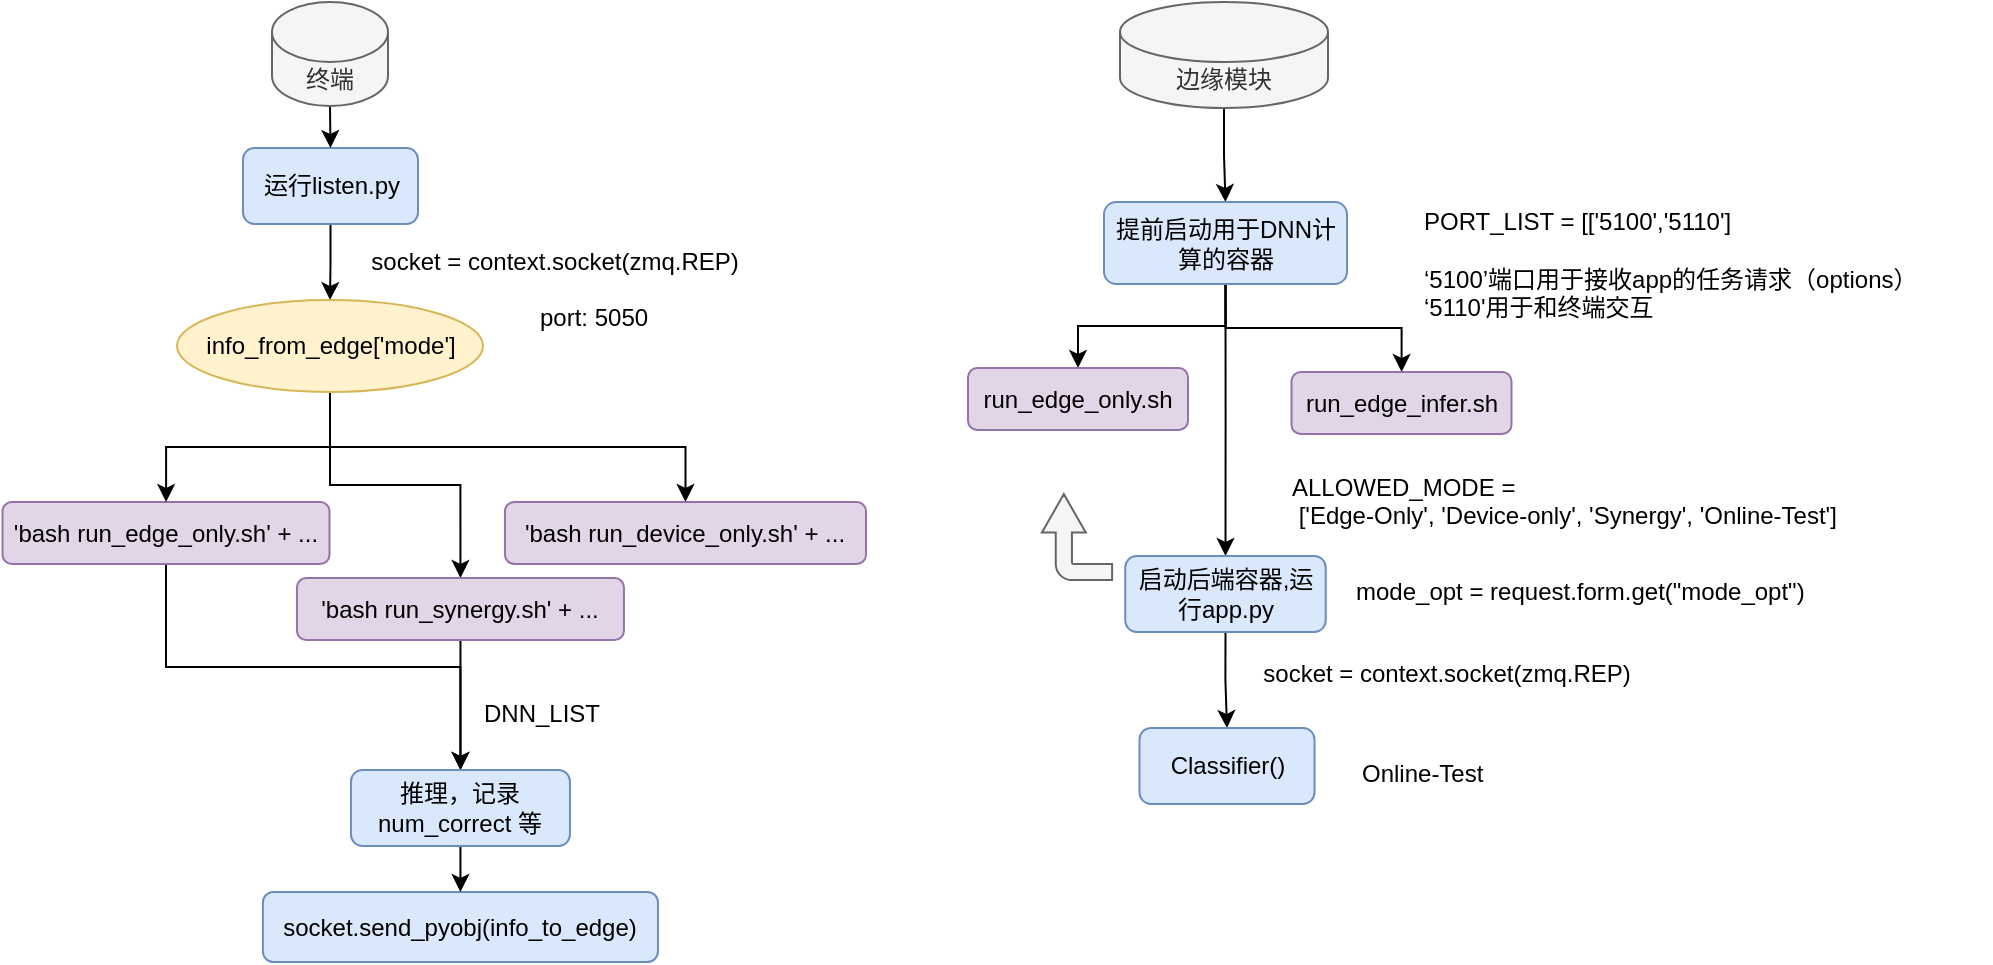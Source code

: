 <mxfile version="20.3.2" type="github">
  <diagram id="JKJWpMdvQNC9LhGvfFmc" name="第 1 页">
    <mxGraphModel dx="1185" dy="-1711" grid="1" gridSize="10" guides="1" tooltips="1" connect="1" arrows="1" fold="1" page="1" pageScale="1" pageWidth="827" pageHeight="1169" math="0" shadow="0">
      <root>
        <mxCell id="0" />
        <mxCell id="1" parent="0" />
        <mxCell id="AHmBcfAO9iQUcCrBusLg-1" value="" style="edgeStyle=orthogonalEdgeStyle;rounded=0;orthogonalLoop=1;jettySize=auto;html=1;" edge="1" parent="1" source="AHmBcfAO9iQUcCrBusLg-2" target="AHmBcfAO9iQUcCrBusLg-12">
          <mxGeometry relative="1" as="geometry" />
        </mxCell>
        <mxCell id="AHmBcfAO9iQUcCrBusLg-2" value="运行listen.py" style="rounded=1;whiteSpace=wrap;html=1;fillColor=#dae8fc;strokeColor=#6c8ebf;" vertex="1" parent="1">
          <mxGeometry x="172.5" y="2578" width="87.5" height="38" as="geometry" />
        </mxCell>
        <mxCell id="AHmBcfAO9iQUcCrBusLg-3" style="edgeStyle=orthogonalEdgeStyle;rounded=0;orthogonalLoop=1;jettySize=auto;html=1;exitX=0.5;exitY=1;exitDx=0;exitDy=0;exitPerimeter=0;entryX=0.5;entryY=0;entryDx=0;entryDy=0;" edge="1" parent="1" source="AHmBcfAO9iQUcCrBusLg-4" target="AHmBcfAO9iQUcCrBusLg-2">
          <mxGeometry relative="1" as="geometry" />
        </mxCell>
        <mxCell id="AHmBcfAO9iQUcCrBusLg-4" value="终端" style="shape=cylinder3;whiteSpace=wrap;html=1;boundedLbl=1;backgroundOutline=1;size=15;fillColor=#f5f5f5;strokeColor=#666666;fontColor=#333333;" vertex="1" parent="1">
          <mxGeometry x="187" y="2505" width="58" height="52" as="geometry" />
        </mxCell>
        <mxCell id="AHmBcfAO9iQUcCrBusLg-5" style="edgeStyle=orthogonalEdgeStyle;rounded=0;orthogonalLoop=1;jettySize=auto;html=1;exitX=0.5;exitY=1;exitDx=0;exitDy=0;exitPerimeter=0;" edge="1" parent="1" source="AHmBcfAO9iQUcCrBusLg-6" target="AHmBcfAO9iQUcCrBusLg-25">
          <mxGeometry relative="1" as="geometry" />
        </mxCell>
        <mxCell id="AHmBcfAO9iQUcCrBusLg-6" value="边缘模块" style="shape=cylinder3;whiteSpace=wrap;html=1;boundedLbl=1;backgroundOutline=1;size=15;fillColor=#f5f5f5;strokeColor=#666666;fontColor=#333333;" vertex="1" parent="1">
          <mxGeometry x="611" y="2505" width="104" height="53" as="geometry" />
        </mxCell>
        <mxCell id="AHmBcfAO9iQUcCrBusLg-7" style="edgeStyle=orthogonalEdgeStyle;rounded=0;orthogonalLoop=1;jettySize=auto;html=1;exitX=0.5;exitY=1;exitDx=0;exitDy=0;entryX=0.5;entryY=0;entryDx=0;entryDy=0;" edge="1" parent="1" source="AHmBcfAO9iQUcCrBusLg-8" target="AHmBcfAO9iQUcCrBusLg-21">
          <mxGeometry relative="1" as="geometry" />
        </mxCell>
        <mxCell id="AHmBcfAO9iQUcCrBusLg-8" value="&#39;bash run_edge_only.sh&#39; + ..." style="rounded=1;whiteSpace=wrap;html=1;fillColor=#e1d5e7;strokeColor=#9673a6;" vertex="1" parent="1">
          <mxGeometry x="52.25" y="2755" width="163.5" height="31" as="geometry" />
        </mxCell>
        <mxCell id="AHmBcfAO9iQUcCrBusLg-9" style="edgeStyle=orthogonalEdgeStyle;rounded=0;orthogonalLoop=1;jettySize=auto;html=1;exitX=0.5;exitY=1;exitDx=0;exitDy=0;" edge="1" parent="1" source="AHmBcfAO9iQUcCrBusLg-12" target="AHmBcfAO9iQUcCrBusLg-8">
          <mxGeometry relative="1" as="geometry" />
        </mxCell>
        <mxCell id="AHmBcfAO9iQUcCrBusLg-10" style="edgeStyle=orthogonalEdgeStyle;rounded=0;orthogonalLoop=1;jettySize=auto;html=1;exitX=0.5;exitY=1;exitDx=0;exitDy=0;entryX=0.5;entryY=0;entryDx=0;entryDy=0;" edge="1" parent="1" source="AHmBcfAO9iQUcCrBusLg-12" target="AHmBcfAO9iQUcCrBusLg-16">
          <mxGeometry relative="1" as="geometry" />
        </mxCell>
        <mxCell id="AHmBcfAO9iQUcCrBusLg-11" style="edgeStyle=orthogonalEdgeStyle;rounded=0;orthogonalLoop=1;jettySize=auto;html=1;exitX=0.5;exitY=1;exitDx=0;exitDy=0;" edge="1" parent="1" source="AHmBcfAO9iQUcCrBusLg-12" target="AHmBcfAO9iQUcCrBusLg-17">
          <mxGeometry relative="1" as="geometry" />
        </mxCell>
        <mxCell id="AHmBcfAO9iQUcCrBusLg-12" value="info_from_edge[&#39;mode&#39;]" style="ellipse;whiteSpace=wrap;html=1;fillColor=#fff2cc;strokeColor=#d6b656;" vertex="1" parent="1">
          <mxGeometry x="139.5" y="2654" width="153" height="46" as="geometry" />
        </mxCell>
        <mxCell id="AHmBcfAO9iQUcCrBusLg-13" value="socket = context.socket(zmq.REP)" style="text;html=1;align=center;verticalAlign=middle;resizable=0;points=[];autosize=1;strokeColor=none;fillColor=none;" vertex="1" parent="1">
          <mxGeometry x="231" y="2626" width="194" height="18" as="geometry" />
        </mxCell>
        <mxCell id="AHmBcfAO9iQUcCrBusLg-14" value="socket.send_pyobj(info_to_edge)" style="rounded=1;whiteSpace=wrap;html=1;fillColor=#dae8fc;strokeColor=#6c8ebf;" vertex="1" parent="1">
          <mxGeometry x="182.46" y="2950" width="197.52" height="35" as="geometry" />
        </mxCell>
        <mxCell id="AHmBcfAO9iQUcCrBusLg-15" style="edgeStyle=orthogonalEdgeStyle;rounded=0;orthogonalLoop=1;jettySize=auto;html=1;exitX=0.5;exitY=1;exitDx=0;exitDy=0;entryX=0.5;entryY=0;entryDx=0;entryDy=0;" edge="1" parent="1" source="AHmBcfAO9iQUcCrBusLg-16" target="AHmBcfAO9iQUcCrBusLg-21">
          <mxGeometry relative="1" as="geometry" />
        </mxCell>
        <mxCell id="AHmBcfAO9iQUcCrBusLg-16" value="&#39;bash run_synergy.sh&#39; + ..." style="rounded=1;whiteSpace=wrap;html=1;fillColor=#e1d5e7;strokeColor=#9673a6;" vertex="1" parent="1">
          <mxGeometry x="199.48" y="2793" width="163.5" height="31" as="geometry" />
        </mxCell>
        <mxCell id="AHmBcfAO9iQUcCrBusLg-17" value="&#39;bash run_device_only.sh&#39; + ..." style="rounded=1;whiteSpace=wrap;html=1;fillColor=#e1d5e7;strokeColor=#9673a6;" vertex="1" parent="1">
          <mxGeometry x="303.48" y="2755" width="180.52" height="31" as="geometry" />
        </mxCell>
        <mxCell id="AHmBcfAO9iQUcCrBusLg-18" value="DNN_LIST" style="text;whiteSpace=wrap;html=1;" vertex="1" parent="1">
          <mxGeometry x="290.98" y="2847" width="78" height="28" as="geometry" />
        </mxCell>
        <mxCell id="AHmBcfAO9iQUcCrBusLg-19" value="port: 5050" style="text;whiteSpace=wrap;html=1;" vertex="1" parent="1">
          <mxGeometry x="319" y="2649" width="78" height="28" as="geometry" />
        </mxCell>
        <mxCell id="AHmBcfAO9iQUcCrBusLg-20" style="edgeStyle=orthogonalEdgeStyle;rounded=0;orthogonalLoop=1;jettySize=auto;html=1;exitX=0.5;exitY=1;exitDx=0;exitDy=0;entryX=0.5;entryY=0;entryDx=0;entryDy=0;" edge="1" parent="1" source="AHmBcfAO9iQUcCrBusLg-21" target="AHmBcfAO9iQUcCrBusLg-14">
          <mxGeometry relative="1" as="geometry" />
        </mxCell>
        <mxCell id="AHmBcfAO9iQUcCrBusLg-21" value="推理，记录num_correct 等" style="rounded=1;whiteSpace=wrap;html=1;fillColor=#dae8fc;strokeColor=#6c8ebf;" vertex="1" parent="1">
          <mxGeometry x="226.48" y="2889" width="109.5" height="38" as="geometry" />
        </mxCell>
        <mxCell id="AHmBcfAO9iQUcCrBusLg-22" style="edgeStyle=orthogonalEdgeStyle;rounded=0;orthogonalLoop=1;jettySize=auto;html=1;exitX=0.5;exitY=1;exitDx=0;exitDy=0;entryX=0.5;entryY=0;entryDx=0;entryDy=0;" edge="1" parent="1" source="AHmBcfAO9iQUcCrBusLg-25" target="AHmBcfAO9iQUcCrBusLg-27">
          <mxGeometry relative="1" as="geometry" />
        </mxCell>
        <mxCell id="AHmBcfAO9iQUcCrBusLg-23" style="edgeStyle=orthogonalEdgeStyle;rounded=0;orthogonalLoop=1;jettySize=auto;html=1;exitX=0.5;exitY=1;exitDx=0;exitDy=0;" edge="1" parent="1" source="AHmBcfAO9iQUcCrBusLg-25" target="AHmBcfAO9iQUcCrBusLg-28">
          <mxGeometry relative="1" as="geometry" />
        </mxCell>
        <mxCell id="AHmBcfAO9iQUcCrBusLg-24" style="edgeStyle=orthogonalEdgeStyle;rounded=0;orthogonalLoop=1;jettySize=auto;html=1;exitX=0.5;exitY=1;exitDx=0;exitDy=0;" edge="1" parent="1" source="AHmBcfAO9iQUcCrBusLg-25" target="AHmBcfAO9iQUcCrBusLg-30">
          <mxGeometry relative="1" as="geometry" />
        </mxCell>
        <mxCell id="AHmBcfAO9iQUcCrBusLg-25" value="提前启动用于DNN计算的容器" style="rounded=1;whiteSpace=wrap;html=1;fillColor=#dae8fc;strokeColor=#6c8ebf;" vertex="1" parent="1">
          <mxGeometry x="603" y="2605" width="121.5" height="41" as="geometry" />
        </mxCell>
        <mxCell id="AHmBcfAO9iQUcCrBusLg-26" value="&lt;div&gt;PORT_LIST = [[&#39;5100&#39;,&#39;5110&#39;]&lt;/div&gt;&lt;div&gt;&lt;br&gt;&lt;/div&gt;&lt;div&gt;‘5100’端口用于接收app的任务请求（options）&lt;/div&gt;&lt;div&gt;‘5110&#39;用于和终端交互&lt;/div&gt;" style="text;whiteSpace=wrap;html=1;" vertex="1" parent="1">
          <mxGeometry x="761" y="2601" width="285.25" height="58" as="geometry" />
        </mxCell>
        <mxCell id="AHmBcfAO9iQUcCrBusLg-27" value="run_edge_only.sh" style="rounded=1;whiteSpace=wrap;html=1;fillColor=#e1d5e7;strokeColor=#9673a6;" vertex="1" parent="1">
          <mxGeometry x="535" y="2688" width="110" height="31" as="geometry" />
        </mxCell>
        <mxCell id="AHmBcfAO9iQUcCrBusLg-28" value="run_edge_infer.sh" style="rounded=1;whiteSpace=wrap;html=1;fillColor=#e1d5e7;strokeColor=#9673a6;" vertex="1" parent="1">
          <mxGeometry x="696.75" y="2690" width="110" height="31" as="geometry" />
        </mxCell>
        <mxCell id="AHmBcfAO9iQUcCrBusLg-29" style="edgeStyle=orthogonalEdgeStyle;rounded=0;orthogonalLoop=1;jettySize=auto;html=1;exitX=0.5;exitY=1;exitDx=0;exitDy=0;entryX=0.5;entryY=0;entryDx=0;entryDy=0;" edge="1" parent="1" source="AHmBcfAO9iQUcCrBusLg-30" target="AHmBcfAO9iQUcCrBusLg-34">
          <mxGeometry relative="1" as="geometry" />
        </mxCell>
        <mxCell id="AHmBcfAO9iQUcCrBusLg-30" value="启动后端容器,运行app.py" style="rounded=1;whiteSpace=wrap;html=1;fillColor=#dae8fc;strokeColor=#6c8ebf;" vertex="1" parent="1">
          <mxGeometry x="613.62" y="2782" width="100.25" height="38" as="geometry" />
        </mxCell>
        <mxCell id="AHmBcfAO9iQUcCrBusLg-31" value="Online-Test" style="text;whiteSpace=wrap;html=1;" vertex="1" parent="1">
          <mxGeometry x="729.5" y="2877" width="74" height="27" as="geometry" />
        </mxCell>
        <mxCell id="AHmBcfAO9iQUcCrBusLg-32" value="&lt;div&gt;ALLOWED_MODE =&lt;/div&gt;&lt;div&gt;&amp;nbsp;[&#39;Edge-Only&#39;, &#39;Device-only&#39;, &#39;Synergy&#39;, &#39;Online-Test&#39;]&lt;/div&gt;" style="text;whiteSpace=wrap;html=1;" vertex="1" parent="1">
          <mxGeometry x="695" y="2734" width="295.5" height="52" as="geometry" />
        </mxCell>
        <mxCell id="AHmBcfAO9iQUcCrBusLg-33" value="socket = context.socket(zmq.REP)" style="text;html=1;align=center;verticalAlign=middle;resizable=0;points=[];autosize=1;strokeColor=none;fillColor=none;" vertex="1" parent="1">
          <mxGeometry x="676.5" y="2832" width="194" height="18" as="geometry" />
        </mxCell>
        <mxCell id="AHmBcfAO9iQUcCrBusLg-34" value="Classifier()" style="rounded=1;whiteSpace=wrap;html=1;fillColor=#dae8fc;strokeColor=#6c8ebf;" vertex="1" parent="1">
          <mxGeometry x="620.75" y="2868" width="87.5" height="38" as="geometry" />
        </mxCell>
        <mxCell id="AHmBcfAO9iQUcCrBusLg-35" value="" style="html=1;shadow=0;dashed=0;align=center;verticalAlign=middle;shape=mxgraph.arrows2.bendArrow;dy=4.05;dx=19.24;notch=0;arrowHead=21.95;rounded=1;rotation=-90;fillColor=#f5f5f5;fontColor=#333333;strokeColor=#666666;" vertex="1" parent="1">
          <mxGeometry x="568" y="2755" width="43" height="35.11" as="geometry" />
        </mxCell>
        <mxCell id="AHmBcfAO9iQUcCrBusLg-36" value="mode_opt = request.form.get(&quot;mode_opt&quot;)" style="text;whiteSpace=wrap;html=1;" vertex="1" parent="1">
          <mxGeometry x="727" y="2786" width="244" height="28" as="geometry" />
        </mxCell>
      </root>
    </mxGraphModel>
  </diagram>
</mxfile>
